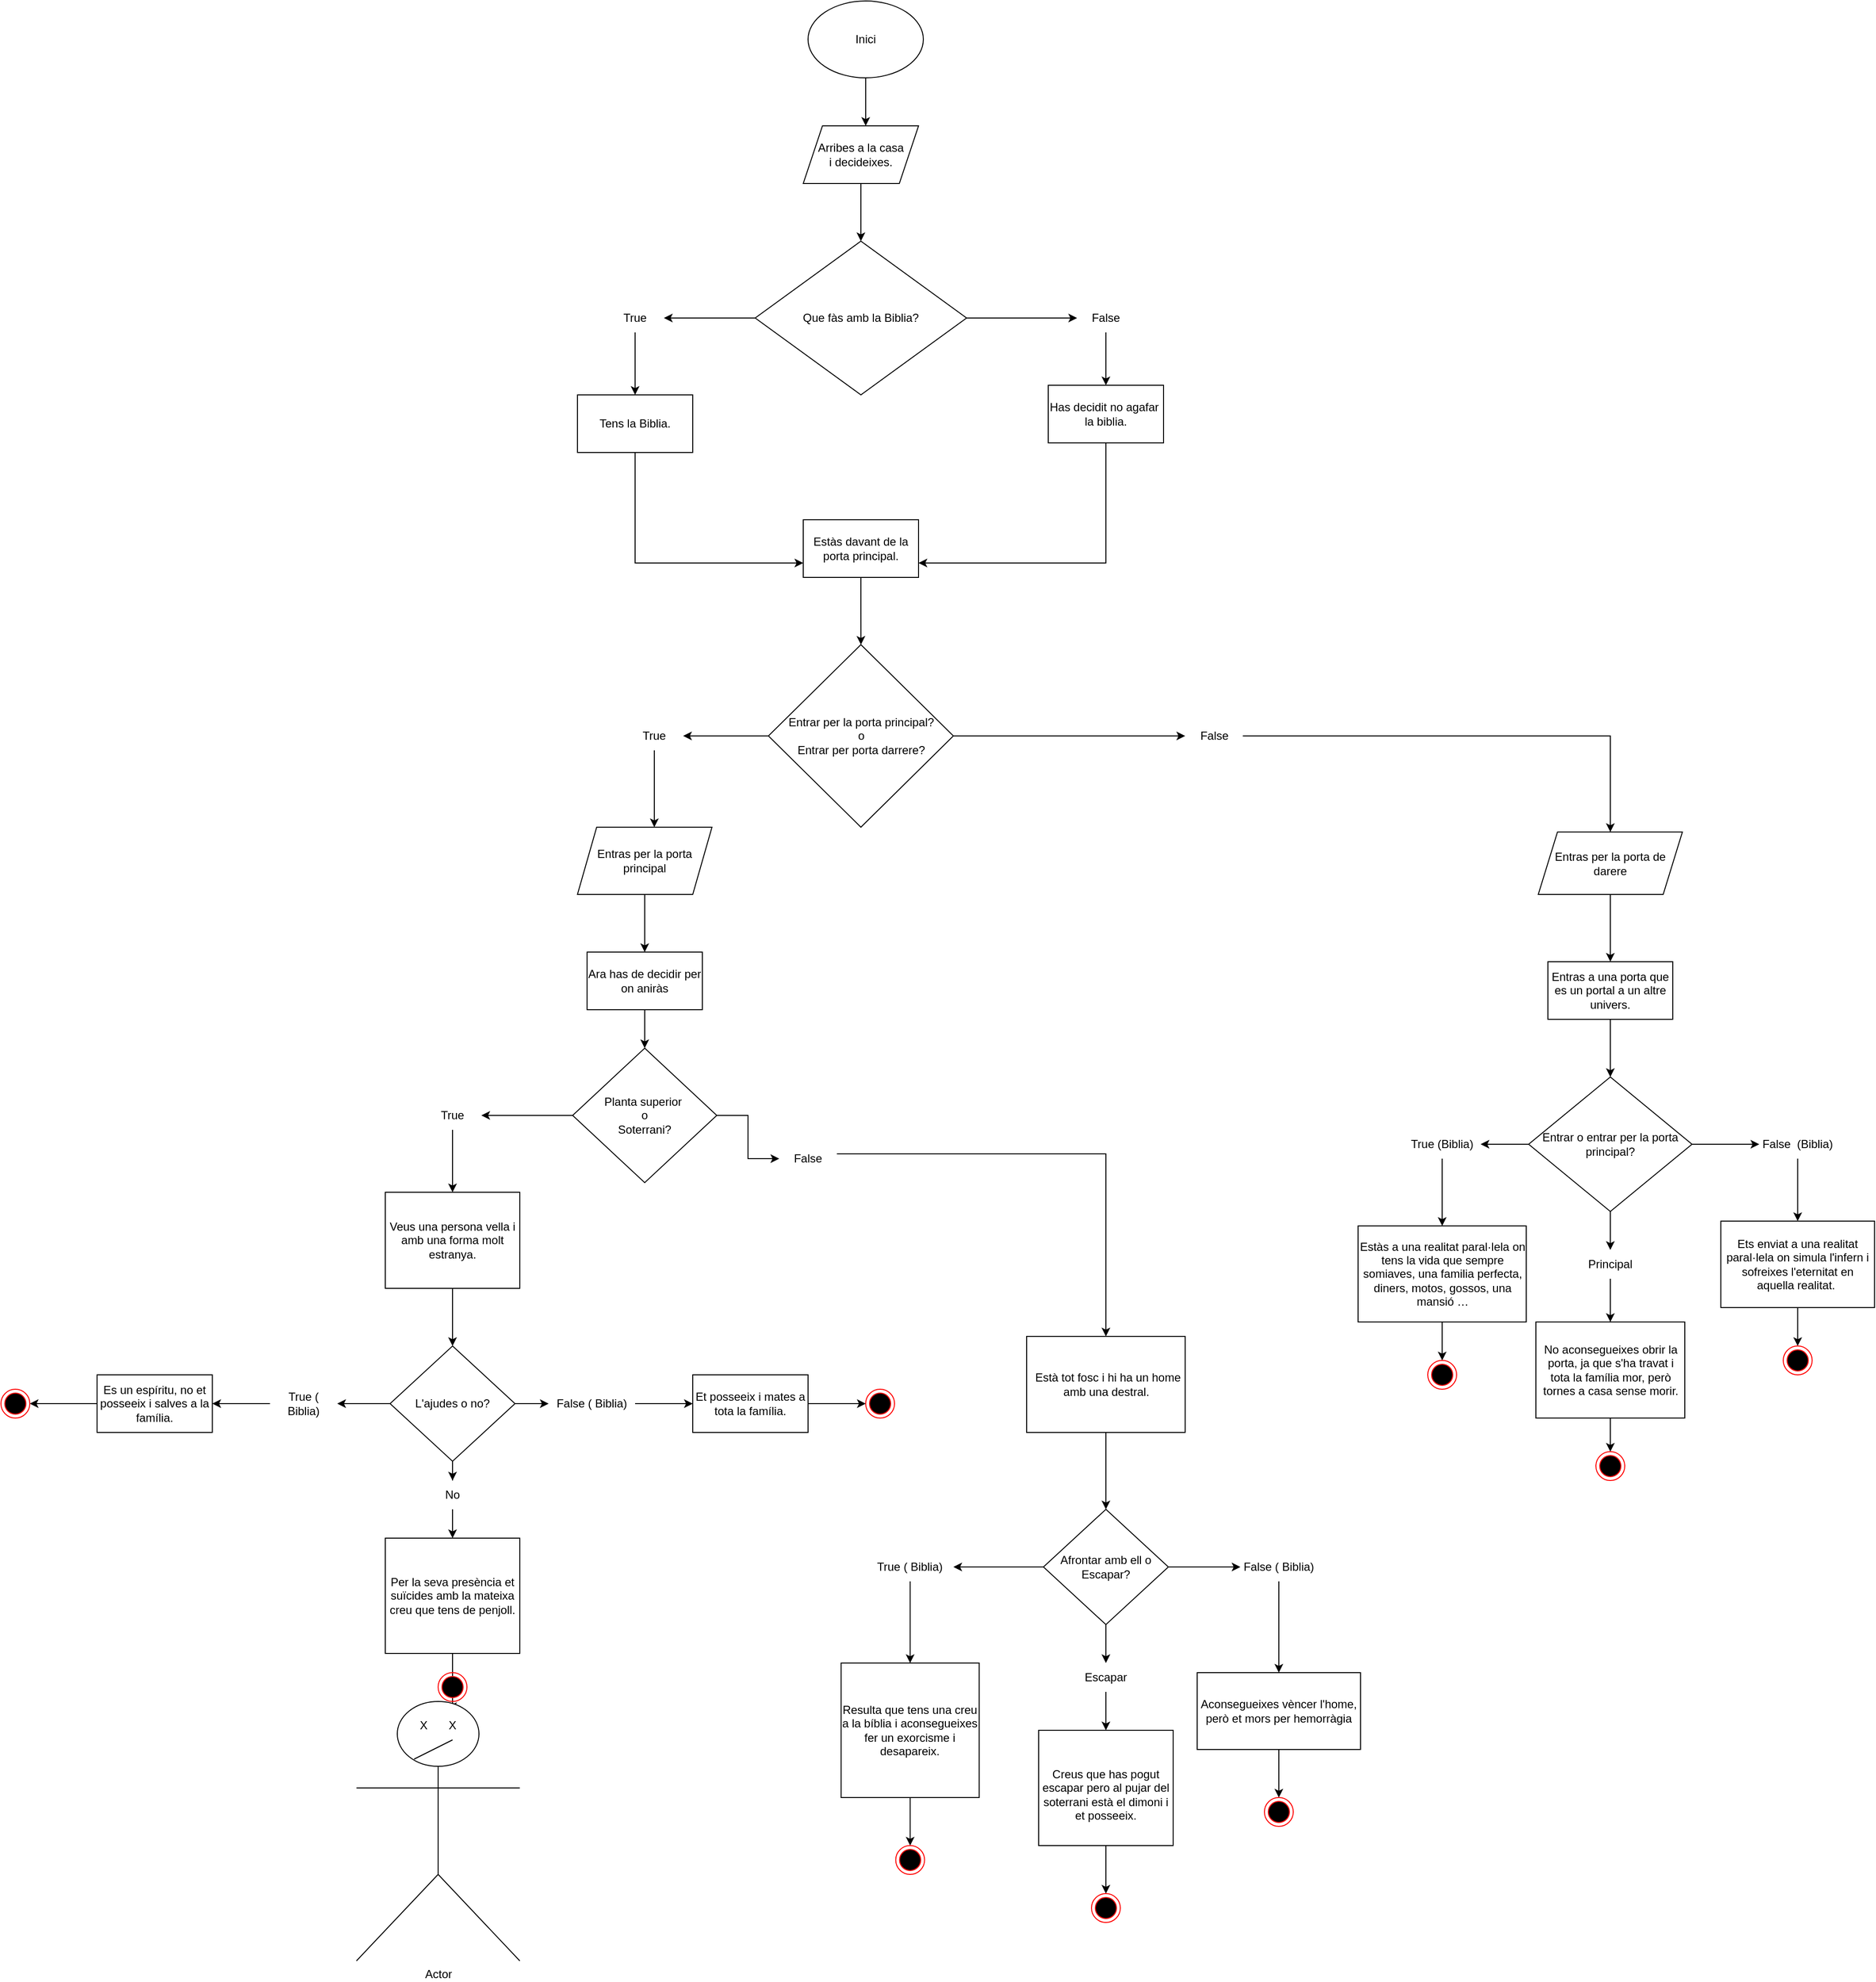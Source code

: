 <mxfile version="28.2.5">
  <diagram name="Página-1" id="mxPpVCN4O8EqxllRH2Cp">
    <mxGraphModel dx="1976" dy="640" grid="1" gridSize="10" guides="1" tooltips="1" connect="1" arrows="1" fold="1" page="0" pageScale="1" pageWidth="827" pageHeight="1169" math="0" shadow="0">
      <root>
        <mxCell id="0" />
        <mxCell id="1" parent="0" />
        <mxCell id="RGcNfcq3NrGdRCZg9mUL-3" value="" style="edgeStyle=orthogonalEdgeStyle;rounded=0;orthogonalLoop=1;jettySize=auto;html=1;" parent="1" source="RGcNfcq3NrGdRCZg9mUL-1" edge="1">
          <mxGeometry relative="1" as="geometry">
            <mxPoint x="350" y="180" as="targetPoint" />
          </mxGeometry>
        </mxCell>
        <mxCell id="RGcNfcq3NrGdRCZg9mUL-1" value="Inici" style="ellipse;whiteSpace=wrap;html=1;" parent="1" vertex="1">
          <mxGeometry x="290" y="50" width="120" height="80" as="geometry" />
        </mxCell>
        <mxCell id="RGcNfcq3NrGdRCZg9mUL-9" style="edgeStyle=orthogonalEdgeStyle;rounded=0;orthogonalLoop=1;jettySize=auto;html=1;exitX=1;exitY=0.5;exitDx=0;exitDy=0;" parent="1" source="RGcNfcq3NrGdRCZg9mUL-4" target="RGcNfcq3NrGdRCZg9mUL-8" edge="1">
          <mxGeometry relative="1" as="geometry" />
        </mxCell>
        <mxCell id="RGcNfcq3NrGdRCZg9mUL-10" style="edgeStyle=orthogonalEdgeStyle;rounded=0;orthogonalLoop=1;jettySize=auto;html=1;exitX=0;exitY=0.5;exitDx=0;exitDy=0;" parent="1" source="RGcNfcq3NrGdRCZg9mUL-4" target="RGcNfcq3NrGdRCZg9mUL-7" edge="1">
          <mxGeometry relative="1" as="geometry" />
        </mxCell>
        <mxCell id="RGcNfcq3NrGdRCZg9mUL-4" value="Que fàs amb la Biblia?" style="rhombus;whiteSpace=wrap;html=1;" parent="1" vertex="1">
          <mxGeometry x="235" y="300" width="220" height="160" as="geometry" />
        </mxCell>
        <mxCell id="RGcNfcq3NrGdRCZg9mUL-6" value="" style="edgeStyle=orthogonalEdgeStyle;rounded=0;orthogonalLoop=1;jettySize=auto;html=1;" parent="1" source="RGcNfcq3NrGdRCZg9mUL-5" target="RGcNfcq3NrGdRCZg9mUL-4" edge="1">
          <mxGeometry relative="1" as="geometry" />
        </mxCell>
        <mxCell id="RGcNfcq3NrGdRCZg9mUL-5" value="Arribes a la casa&lt;div&gt;i decideixes.&lt;/div&gt;" style="shape=parallelogram;perimeter=parallelogramPerimeter;whiteSpace=wrap;html=1;fixedSize=1;" parent="1" vertex="1">
          <mxGeometry x="285" y="180" width="120" height="60" as="geometry" />
        </mxCell>
        <mxCell id="RGcNfcq3NrGdRCZg9mUL-13" value="" style="edgeStyle=orthogonalEdgeStyle;rounded=0;orthogonalLoop=1;jettySize=auto;html=1;" parent="1" source="RGcNfcq3NrGdRCZg9mUL-7" target="RGcNfcq3NrGdRCZg9mUL-12" edge="1">
          <mxGeometry relative="1" as="geometry" />
        </mxCell>
        <mxCell id="RGcNfcq3NrGdRCZg9mUL-7" value="True" style="text;html=1;align=center;verticalAlign=middle;whiteSpace=wrap;rounded=0;" parent="1" vertex="1">
          <mxGeometry x="80" y="365" width="60" height="30" as="geometry" />
        </mxCell>
        <mxCell id="RGcNfcq3NrGdRCZg9mUL-15" value="" style="edgeStyle=orthogonalEdgeStyle;rounded=0;orthogonalLoop=1;jettySize=auto;html=1;" parent="1" source="RGcNfcq3NrGdRCZg9mUL-8" target="RGcNfcq3NrGdRCZg9mUL-14" edge="1">
          <mxGeometry relative="1" as="geometry" />
        </mxCell>
        <mxCell id="RGcNfcq3NrGdRCZg9mUL-8" value="False" style="text;html=1;align=center;verticalAlign=middle;whiteSpace=wrap;rounded=0;" parent="1" vertex="1">
          <mxGeometry x="570" y="365" width="60" height="30" as="geometry" />
        </mxCell>
        <mxCell id="DXvPc6yWmwzxl_TowybC-5" style="edgeStyle=orthogonalEdgeStyle;rounded=0;orthogonalLoop=1;jettySize=auto;html=1;exitX=0.5;exitY=1;exitDx=0;exitDy=0;entryX=0;entryY=0.75;entryDx=0;entryDy=0;" parent="1" source="RGcNfcq3NrGdRCZg9mUL-12" target="DXvPc6yWmwzxl_TowybC-1" edge="1">
          <mxGeometry relative="1" as="geometry" />
        </mxCell>
        <mxCell id="RGcNfcq3NrGdRCZg9mUL-12" value="Tens la Biblia." style="rounded=0;whiteSpace=wrap;html=1;" parent="1" vertex="1">
          <mxGeometry x="50" y="460" width="120" height="60" as="geometry" />
        </mxCell>
        <mxCell id="DXvPc6yWmwzxl_TowybC-6" style="edgeStyle=orthogonalEdgeStyle;rounded=0;orthogonalLoop=1;jettySize=auto;html=1;exitX=0.5;exitY=1;exitDx=0;exitDy=0;entryX=1;entryY=0.75;entryDx=0;entryDy=0;" parent="1" source="RGcNfcq3NrGdRCZg9mUL-14" target="DXvPc6yWmwzxl_TowybC-1" edge="1">
          <mxGeometry relative="1" as="geometry" />
        </mxCell>
        <mxCell id="RGcNfcq3NrGdRCZg9mUL-14" value="Has decidit no agafar&amp;nbsp;&lt;div&gt;la biblia.&lt;/div&gt;" style="rounded=0;whiteSpace=wrap;html=1;" parent="1" vertex="1">
          <mxGeometry x="540" y="450" width="120" height="60" as="geometry" />
        </mxCell>
        <mxCell id="DXvPc6yWmwzxl_TowybC-7" value="" style="edgeStyle=orthogonalEdgeStyle;rounded=0;orthogonalLoop=1;jettySize=auto;html=1;" parent="1" source="DXvPc6yWmwzxl_TowybC-1" target="DXvPc6yWmwzxl_TowybC-4" edge="1">
          <mxGeometry relative="1" as="geometry" />
        </mxCell>
        <mxCell id="DXvPc6yWmwzxl_TowybC-1" value="Estàs davant de la porta principal." style="rounded=0;whiteSpace=wrap;html=1;" parent="1" vertex="1">
          <mxGeometry x="285" y="590" width="120" height="60" as="geometry" />
        </mxCell>
        <mxCell id="DXvPc6yWmwzxl_TowybC-10" value="" style="edgeStyle=orthogonalEdgeStyle;rounded=0;orthogonalLoop=1;jettySize=auto;html=1;" parent="1" source="DXvPc6yWmwzxl_TowybC-4" target="DXvPc6yWmwzxl_TowybC-9" edge="1">
          <mxGeometry relative="1" as="geometry" />
        </mxCell>
        <mxCell id="DXvPc6yWmwzxl_TowybC-11" value="" style="edgeStyle=orthogonalEdgeStyle;rounded=0;orthogonalLoop=1;jettySize=auto;html=1;" parent="1" source="DXvPc6yWmwzxl_TowybC-4" target="DXvPc6yWmwzxl_TowybC-8" edge="1">
          <mxGeometry relative="1" as="geometry" />
        </mxCell>
        <mxCell id="DXvPc6yWmwzxl_TowybC-4" value="Entrar per la porta principal?&lt;div&gt;o&lt;/div&gt;&lt;div&gt;Entrar per porta darrere?&lt;/div&gt;" style="rhombus;whiteSpace=wrap;html=1;" parent="1" vertex="1">
          <mxGeometry x="248.75" y="720" width="192.5" height="190" as="geometry" />
        </mxCell>
        <mxCell id="DXvPc6yWmwzxl_TowybC-13" value="" style="edgeStyle=orthogonalEdgeStyle;rounded=0;orthogonalLoop=1;jettySize=auto;html=1;" parent="1" source="DXvPc6yWmwzxl_TowybC-8" edge="1">
          <mxGeometry relative="1" as="geometry">
            <mxPoint x="130" y="910" as="targetPoint" />
          </mxGeometry>
        </mxCell>
        <mxCell id="DXvPc6yWmwzxl_TowybC-8" value="True" style="text;html=1;align=center;verticalAlign=middle;whiteSpace=wrap;rounded=0;" parent="1" vertex="1">
          <mxGeometry x="100" y="800" width="60" height="30" as="geometry" />
        </mxCell>
        <mxCell id="DXvPc6yWmwzxl_TowybC-17" value="" style="edgeStyle=orthogonalEdgeStyle;rounded=0;orthogonalLoop=1;jettySize=auto;html=1;" parent="1" source="DXvPc6yWmwzxl_TowybC-9" target="DXvPc6yWmwzxl_TowybC-16" edge="1">
          <mxGeometry relative="1" as="geometry" />
        </mxCell>
        <mxCell id="DXvPc6yWmwzxl_TowybC-9" value="False" style="text;html=1;align=center;verticalAlign=middle;whiteSpace=wrap;rounded=0;" parent="1" vertex="1">
          <mxGeometry x="682.5" y="800" width="60" height="30" as="geometry" />
        </mxCell>
        <mxCell id="jPeqhv5qNegoeW0ZLiaF-2" value="" style="edgeStyle=orthogonalEdgeStyle;rounded=0;orthogonalLoop=1;jettySize=auto;html=1;" edge="1" parent="1" source="DXvPc6yWmwzxl_TowybC-15" target="jPeqhv5qNegoeW0ZLiaF-1">
          <mxGeometry relative="1" as="geometry" />
        </mxCell>
        <mxCell id="DXvPc6yWmwzxl_TowybC-15" value="Entras per la porta principal" style="shape=parallelogram;perimeter=parallelogramPerimeter;whiteSpace=wrap;html=1;fixedSize=1;" parent="1" vertex="1">
          <mxGeometry x="50" y="910" width="140" height="70" as="geometry" />
        </mxCell>
        <mxCell id="jPeqhv5qNegoeW0ZLiaF-61" value="" style="edgeStyle=orthogonalEdgeStyle;rounded=0;orthogonalLoop=1;jettySize=auto;html=1;" edge="1" parent="1" source="DXvPc6yWmwzxl_TowybC-16" target="jPeqhv5qNegoeW0ZLiaF-60">
          <mxGeometry relative="1" as="geometry" />
        </mxCell>
        <mxCell id="DXvPc6yWmwzxl_TowybC-16" value="Entras per la porta de darere" style="shape=parallelogram;perimeter=parallelogramPerimeter;whiteSpace=wrap;html=1;fixedSize=1;" parent="1" vertex="1">
          <mxGeometry x="1050" y="915" width="150" height="65" as="geometry" />
        </mxCell>
        <mxCell id="jPeqhv5qNegoeW0ZLiaF-6" value="" style="edgeStyle=orthogonalEdgeStyle;rounded=0;orthogonalLoop=1;jettySize=auto;html=1;" edge="1" parent="1" source="DXvPc6yWmwzxl_TowybC-18" target="jPeqhv5qNegoeW0ZLiaF-4">
          <mxGeometry relative="1" as="geometry" />
        </mxCell>
        <mxCell id="jPeqhv5qNegoeW0ZLiaF-7" value="" style="edgeStyle=orthogonalEdgeStyle;rounded=0;orthogonalLoop=1;jettySize=auto;html=1;" edge="1" parent="1" source="DXvPc6yWmwzxl_TowybC-18" target="jPeqhv5qNegoeW0ZLiaF-5">
          <mxGeometry relative="1" as="geometry" />
        </mxCell>
        <mxCell id="DXvPc6yWmwzxl_TowybC-18" value="Planta superior&amp;nbsp;&lt;div&gt;o&lt;/div&gt;&lt;div&gt;Soterrani?&lt;/div&gt;" style="rhombus;whiteSpace=wrap;html=1;" parent="1" vertex="1">
          <mxGeometry x="45" y="1140" width="150" height="140" as="geometry" />
        </mxCell>
        <mxCell id="jPeqhv5qNegoeW0ZLiaF-3" value="" style="edgeStyle=orthogonalEdgeStyle;rounded=0;orthogonalLoop=1;jettySize=auto;html=1;" edge="1" parent="1" source="jPeqhv5qNegoeW0ZLiaF-1" target="DXvPc6yWmwzxl_TowybC-18">
          <mxGeometry relative="1" as="geometry" />
        </mxCell>
        <mxCell id="jPeqhv5qNegoeW0ZLiaF-1" value="Ara has de decidir per on aniràs" style="rounded=0;whiteSpace=wrap;html=1;" vertex="1" parent="1">
          <mxGeometry x="60" y="1040" width="120" height="60" as="geometry" />
        </mxCell>
        <mxCell id="jPeqhv5qNegoeW0ZLiaF-9" value="" style="edgeStyle=orthogonalEdgeStyle;rounded=0;orthogonalLoop=1;jettySize=auto;html=1;" edge="1" parent="1" source="jPeqhv5qNegoeW0ZLiaF-4" target="jPeqhv5qNegoeW0ZLiaF-8">
          <mxGeometry relative="1" as="geometry" />
        </mxCell>
        <mxCell id="jPeqhv5qNegoeW0ZLiaF-4" value="True" style="text;html=1;align=center;verticalAlign=middle;whiteSpace=wrap;rounded=0;" vertex="1" parent="1">
          <mxGeometry x="-110" y="1195" width="60" height="30" as="geometry" />
        </mxCell>
        <mxCell id="jPeqhv5qNegoeW0ZLiaF-11" value="" style="edgeStyle=orthogonalEdgeStyle;rounded=0;orthogonalLoop=1;jettySize=auto;html=1;" edge="1" parent="1" source="jPeqhv5qNegoeW0ZLiaF-5" target="jPeqhv5qNegoeW0ZLiaF-10">
          <mxGeometry relative="1" as="geometry">
            <Array as="points">
              <mxPoint x="315" y="1250" />
              <mxPoint x="600" y="1250" />
            </Array>
          </mxGeometry>
        </mxCell>
        <mxCell id="jPeqhv5qNegoeW0ZLiaF-5" value="False" style="text;html=1;align=center;verticalAlign=middle;whiteSpace=wrap;rounded=0;" vertex="1" parent="1">
          <mxGeometry x="260" y="1240" width="60" height="30" as="geometry" />
        </mxCell>
        <mxCell id="jPeqhv5qNegoeW0ZLiaF-13" value="" style="edgeStyle=orthogonalEdgeStyle;rounded=0;orthogonalLoop=1;jettySize=auto;html=1;" edge="1" parent="1" source="jPeqhv5qNegoeW0ZLiaF-8">
          <mxGeometry relative="1" as="geometry">
            <mxPoint x="-80" y="1450.0" as="targetPoint" />
          </mxGeometry>
        </mxCell>
        <mxCell id="jPeqhv5qNegoeW0ZLiaF-8" value="&lt;span id=&quot;docs-internal-guid-a667d603-7fff-cb88-b548-8ae45910b912&quot;&gt;&lt;span style=&quot;font-family: Lexend, sans-serif; color: rgb(0, 0, 0); background-color: transparent; font-variant-numeric: normal; font-variant-east-asian: normal; font-variant-alternates: normal; font-variant-position: normal; font-variant-emoji: normal; vertical-align: baseline; white-space-collapse: preserve;&quot;&gt;&lt;font&gt;Veus una persona vella i amb una forma molt estranya.&lt;/font&gt;&lt;/span&gt;&lt;/span&gt;" style="rounded=0;whiteSpace=wrap;html=1;" vertex="1" parent="1">
          <mxGeometry x="-150" y="1290" width="140" height="100" as="geometry" />
        </mxCell>
        <mxCell id="jPeqhv5qNegoeW0ZLiaF-41" value="" style="edgeStyle=orthogonalEdgeStyle;rounded=0;orthogonalLoop=1;jettySize=auto;html=1;" edge="1" parent="1" source="jPeqhv5qNegoeW0ZLiaF-10" target="jPeqhv5qNegoeW0ZLiaF-40">
          <mxGeometry relative="1" as="geometry" />
        </mxCell>
        <mxCell id="jPeqhv5qNegoeW0ZLiaF-10" value="&lt;span id=&quot;docs-internal-guid-a0fb82fe-7fff-4b71-febf-bd9c62ccd539&quot;&gt;&lt;font&gt;&lt;span style=&quot;background-color: transparent; color: light-dark(rgb(153, 0, 255), rgb(255, 150, 255)); font-family: Lexend, sans-serif; white-space-collapse: preserve; font-variant-numeric: normal; font-variant-east-asian: normal; font-variant-alternates: normal; font-variant-position: normal; font-variant-emoji: normal; vertical-align: baseline;&quot;&gt;&amp;nbsp;&lt;/span&gt;&lt;span style=&quot;background-color: transparent; font-family: Lexend, sans-serif; white-space-collapse: preserve; color: rgb(0, 0, 0); font-variant-numeric: normal; font-variant-east-asian: normal; font-variant-alternates: normal; font-variant-position: normal; font-variant-emoji: normal; vertical-align: baseline;&quot;&gt;Està tot fosc i hi ha un home amb una destral.&lt;/span&gt;&lt;/font&gt;&lt;/span&gt;" style="rounded=0;whiteSpace=wrap;html=1;" vertex="1" parent="1">
          <mxGeometry x="517.5" y="1440" width="165" height="100" as="geometry" />
        </mxCell>
        <mxCell id="jPeqhv5qNegoeW0ZLiaF-19" value="" style="edgeStyle=orthogonalEdgeStyle;rounded=0;orthogonalLoop=1;jettySize=auto;html=1;" edge="1" parent="1" source="jPeqhv5qNegoeW0ZLiaF-15" target="jPeqhv5qNegoeW0ZLiaF-16">
          <mxGeometry relative="1" as="geometry" />
        </mxCell>
        <mxCell id="jPeqhv5qNegoeW0ZLiaF-20" value="" style="edgeStyle=orthogonalEdgeStyle;rounded=0;orthogonalLoop=1;jettySize=auto;html=1;" edge="1" parent="1" source="jPeqhv5qNegoeW0ZLiaF-15" target="jPeqhv5qNegoeW0ZLiaF-17">
          <mxGeometry relative="1" as="geometry" />
        </mxCell>
        <mxCell id="jPeqhv5qNegoeW0ZLiaF-21" value="" style="edgeStyle=orthogonalEdgeStyle;rounded=0;orthogonalLoop=1;jettySize=auto;html=1;" edge="1" parent="1" source="jPeqhv5qNegoeW0ZLiaF-15" target="jPeqhv5qNegoeW0ZLiaF-18">
          <mxGeometry relative="1" as="geometry" />
        </mxCell>
        <mxCell id="jPeqhv5qNegoeW0ZLiaF-15" value="L&#39;ajudes o no?" style="rhombus;whiteSpace=wrap;html=1;" vertex="1" parent="1">
          <mxGeometry x="-145" y="1450" width="130" height="120" as="geometry" />
        </mxCell>
        <mxCell id="jPeqhv5qNegoeW0ZLiaF-23" value="" style="edgeStyle=orthogonalEdgeStyle;rounded=0;orthogonalLoop=1;jettySize=auto;html=1;" edge="1" parent="1" source="jPeqhv5qNegoeW0ZLiaF-16" target="jPeqhv5qNegoeW0ZLiaF-22">
          <mxGeometry relative="1" as="geometry" />
        </mxCell>
        <mxCell id="jPeqhv5qNegoeW0ZLiaF-16" value="True ( Biblia)" style="text;html=1;align=center;verticalAlign=middle;whiteSpace=wrap;rounded=0;" vertex="1" parent="1">
          <mxGeometry x="-270" y="1495" width="70" height="30" as="geometry" />
        </mxCell>
        <mxCell id="jPeqhv5qNegoeW0ZLiaF-27" value="" style="edgeStyle=orthogonalEdgeStyle;rounded=0;orthogonalLoop=1;jettySize=auto;html=1;" edge="1" parent="1" source="jPeqhv5qNegoeW0ZLiaF-17" target="jPeqhv5qNegoeW0ZLiaF-26">
          <mxGeometry relative="1" as="geometry" />
        </mxCell>
        <mxCell id="jPeqhv5qNegoeW0ZLiaF-17" value="False ( Biblia)" style="text;html=1;align=center;verticalAlign=middle;whiteSpace=wrap;rounded=0;" vertex="1" parent="1">
          <mxGeometry x="20" y="1495" width="90" height="30" as="geometry" />
        </mxCell>
        <mxCell id="jPeqhv5qNegoeW0ZLiaF-31" value="" style="edgeStyle=orthogonalEdgeStyle;rounded=0;orthogonalLoop=1;jettySize=auto;html=1;" edge="1" parent="1" source="jPeqhv5qNegoeW0ZLiaF-18" target="jPeqhv5qNegoeW0ZLiaF-30">
          <mxGeometry relative="1" as="geometry" />
        </mxCell>
        <mxCell id="jPeqhv5qNegoeW0ZLiaF-18" value="No" style="text;html=1;align=center;verticalAlign=middle;whiteSpace=wrap;rounded=0;" vertex="1" parent="1">
          <mxGeometry x="-110" y="1590" width="60" height="30" as="geometry" />
        </mxCell>
        <mxCell id="jPeqhv5qNegoeW0ZLiaF-25" value="" style="edgeStyle=orthogonalEdgeStyle;rounded=0;orthogonalLoop=1;jettySize=auto;html=1;" edge="1" parent="1" source="jPeqhv5qNegoeW0ZLiaF-22" target="jPeqhv5qNegoeW0ZLiaF-24">
          <mxGeometry relative="1" as="geometry" />
        </mxCell>
        <mxCell id="jPeqhv5qNegoeW0ZLiaF-22" value="&lt;span id=&quot;docs-internal-guid-3df16455-7fff-9014-497a-fb85cc420935&quot;&gt;&lt;span style=&quot;font-family: Lexend, sans-serif; color: rgb(0, 0, 0); background-color: transparent; font-variant-numeric: normal; font-variant-east-asian: normal; font-variant-alternates: normal; font-variant-position: normal; font-variant-emoji: normal; vertical-align: baseline; white-space-collapse: preserve;&quot;&gt;&lt;font&gt;Es un espíritu, no et posseeix i salves a la família.&lt;/font&gt;&lt;/span&gt;&lt;/span&gt;" style="rounded=0;whiteSpace=wrap;html=1;" vertex="1" parent="1">
          <mxGeometry x="-450" y="1480" width="120" height="60" as="geometry" />
        </mxCell>
        <mxCell id="jPeqhv5qNegoeW0ZLiaF-24" value="" style="ellipse;html=1;shape=endState;fillColor=#000000;strokeColor=#ff0000;" vertex="1" parent="1">
          <mxGeometry x="-550" y="1495" width="30" height="30" as="geometry" />
        </mxCell>
        <mxCell id="jPeqhv5qNegoeW0ZLiaF-29" value="" style="edgeStyle=orthogonalEdgeStyle;rounded=0;orthogonalLoop=1;jettySize=auto;html=1;" edge="1" parent="1" source="jPeqhv5qNegoeW0ZLiaF-26" target="jPeqhv5qNegoeW0ZLiaF-28">
          <mxGeometry relative="1" as="geometry" />
        </mxCell>
        <mxCell id="jPeqhv5qNegoeW0ZLiaF-26" value="&lt;span id=&quot;docs-internal-guid-e2081465-7fff-ca8c-366b-b2adb39af182&quot;&gt;&lt;span style=&quot;font-family: Lexend, sans-serif; color: rgb(0, 0, 0); background-color: transparent; font-variant-numeric: normal; font-variant-east-asian: normal; font-variant-alternates: normal; font-variant-position: normal; font-variant-emoji: normal; vertical-align: baseline; white-space-collapse: preserve;&quot;&gt;&lt;font&gt;Et posseeix i mates a tota la família.&lt;/font&gt;&lt;/span&gt;&lt;/span&gt;" style="rounded=0;whiteSpace=wrap;html=1;" vertex="1" parent="1">
          <mxGeometry x="170" y="1480" width="120" height="60" as="geometry" />
        </mxCell>
        <mxCell id="jPeqhv5qNegoeW0ZLiaF-28" value="" style="ellipse;html=1;shape=endState;fillColor=#000000;strokeColor=#ff0000;" vertex="1" parent="1">
          <mxGeometry x="350" y="1495" width="30" height="30" as="geometry" />
        </mxCell>
        <mxCell id="jPeqhv5qNegoeW0ZLiaF-37" value="" style="edgeStyle=orthogonalEdgeStyle;rounded=0;orthogonalLoop=1;jettySize=auto;html=1;" edge="1" parent="1" source="jPeqhv5qNegoeW0ZLiaF-30" target="jPeqhv5qNegoeW0ZLiaF-35">
          <mxGeometry relative="1" as="geometry" />
        </mxCell>
        <mxCell id="jPeqhv5qNegoeW0ZLiaF-30" value="&lt;span id=&quot;docs-internal-guid-d4382807-7fff-f198-7c8b-2f79f51b0eff&quot;&gt;&lt;span style=&quot;font-family: Lexend, sans-serif; color: rgb(0, 0, 0); background-color: transparent; font-variant-numeric: normal; font-variant-east-asian: normal; font-variant-alternates: normal; font-variant-position: normal; font-variant-emoji: normal; vertical-align: baseline; white-space-collapse: preserve;&quot;&gt;&lt;font&gt;Per la seva presència et suïcides amb la mateixa creu que tens de penjoll.&lt;/font&gt;&lt;/span&gt;&lt;/span&gt;" style="rounded=0;whiteSpace=wrap;html=1;" vertex="1" parent="1">
          <mxGeometry x="-150" y="1650" width="140" height="120" as="geometry" />
        </mxCell>
        <mxCell id="jPeqhv5qNegoeW0ZLiaF-32" value="Actor" style="shape=umlActor;verticalLabelPosition=bottom;verticalAlign=top;html=1;outlineConnect=0;" vertex="1" parent="1">
          <mxGeometry x="-180" y="1820" width="170" height="270" as="geometry" />
        </mxCell>
        <mxCell id="jPeqhv5qNegoeW0ZLiaF-33" value="X" style="text;html=1;align=center;verticalAlign=middle;whiteSpace=wrap;rounded=0;" vertex="1" parent="1">
          <mxGeometry x="-140" y="1830" width="60" height="30" as="geometry" />
        </mxCell>
        <mxCell id="jPeqhv5qNegoeW0ZLiaF-35" value="X" style="text;html=1;align=center;verticalAlign=middle;whiteSpace=wrap;rounded=0;" vertex="1" parent="1">
          <mxGeometry x="-110" y="1830" width="60" height="30" as="geometry" />
        </mxCell>
        <mxCell id="jPeqhv5qNegoeW0ZLiaF-36" value="" style="endArrow=none;html=1;rounded=0;entryX=0.5;entryY=1;entryDx=0;entryDy=0;" edge="1" parent="1" target="jPeqhv5qNegoeW0ZLiaF-35">
          <mxGeometry width="50" height="50" relative="1" as="geometry">
            <mxPoint x="-120" y="1880" as="sourcePoint" />
            <mxPoint x="-70" y="1830" as="targetPoint" />
          </mxGeometry>
        </mxCell>
        <mxCell id="jPeqhv5qNegoeW0ZLiaF-38" value="" style="ellipse;html=1;shape=endState;fillColor=#000000;strokeColor=#ff0000;" vertex="1" parent="1">
          <mxGeometry x="-95" y="1790" width="30" height="30" as="geometry" />
        </mxCell>
        <mxCell id="jPeqhv5qNegoeW0ZLiaF-44" value="" style="edgeStyle=orthogonalEdgeStyle;rounded=0;orthogonalLoop=1;jettySize=auto;html=1;" edge="1" parent="1" source="jPeqhv5qNegoeW0ZLiaF-40" target="jPeqhv5qNegoeW0ZLiaF-42">
          <mxGeometry relative="1" as="geometry" />
        </mxCell>
        <mxCell id="jPeqhv5qNegoeW0ZLiaF-45" value="" style="edgeStyle=orthogonalEdgeStyle;rounded=0;orthogonalLoop=1;jettySize=auto;html=1;" edge="1" parent="1" source="jPeqhv5qNegoeW0ZLiaF-40" target="jPeqhv5qNegoeW0ZLiaF-43">
          <mxGeometry relative="1" as="geometry" />
        </mxCell>
        <mxCell id="jPeqhv5qNegoeW0ZLiaF-47" value="" style="edgeStyle=orthogonalEdgeStyle;rounded=0;orthogonalLoop=1;jettySize=auto;html=1;" edge="1" parent="1" source="jPeqhv5qNegoeW0ZLiaF-40" target="jPeqhv5qNegoeW0ZLiaF-46">
          <mxGeometry relative="1" as="geometry" />
        </mxCell>
        <mxCell id="jPeqhv5qNegoeW0ZLiaF-40" value="Afrontar amb ell o&lt;div&gt;Escapar?&lt;/div&gt;" style="rhombus;whiteSpace=wrap;html=1;" vertex="1" parent="1">
          <mxGeometry x="535" y="1620" width="130" height="120" as="geometry" />
        </mxCell>
        <mxCell id="jPeqhv5qNegoeW0ZLiaF-49" value="" style="edgeStyle=orthogonalEdgeStyle;rounded=0;orthogonalLoop=1;jettySize=auto;html=1;" edge="1" parent="1" source="jPeqhv5qNegoeW0ZLiaF-42" target="jPeqhv5qNegoeW0ZLiaF-48">
          <mxGeometry relative="1" as="geometry" />
        </mxCell>
        <mxCell id="jPeqhv5qNegoeW0ZLiaF-42" value="True ( Biblia)" style="text;html=1;align=center;verticalAlign=middle;whiteSpace=wrap;rounded=0;" vertex="1" parent="1">
          <mxGeometry x="351.25" y="1665" width="90" height="30" as="geometry" />
        </mxCell>
        <mxCell id="jPeqhv5qNegoeW0ZLiaF-53" value="" style="edgeStyle=orthogonalEdgeStyle;rounded=0;orthogonalLoop=1;jettySize=auto;html=1;" edge="1" parent="1" source="jPeqhv5qNegoeW0ZLiaF-43" target="jPeqhv5qNegoeW0ZLiaF-52">
          <mxGeometry relative="1" as="geometry" />
        </mxCell>
        <mxCell id="jPeqhv5qNegoeW0ZLiaF-43" value="False ( Biblia)" style="text;html=1;align=center;verticalAlign=middle;whiteSpace=wrap;rounded=0;" vertex="1" parent="1">
          <mxGeometry x="740" y="1665" width="80" height="30" as="geometry" />
        </mxCell>
        <mxCell id="jPeqhv5qNegoeW0ZLiaF-51" value="" style="edgeStyle=orthogonalEdgeStyle;rounded=0;orthogonalLoop=1;jettySize=auto;html=1;" edge="1" parent="1" source="jPeqhv5qNegoeW0ZLiaF-46" target="jPeqhv5qNegoeW0ZLiaF-50">
          <mxGeometry relative="1" as="geometry" />
        </mxCell>
        <mxCell id="jPeqhv5qNegoeW0ZLiaF-46" value="Escapar" style="text;html=1;align=center;verticalAlign=middle;whiteSpace=wrap;rounded=0;" vertex="1" parent="1">
          <mxGeometry x="570" y="1780" width="60" height="30" as="geometry" />
        </mxCell>
        <mxCell id="jPeqhv5qNegoeW0ZLiaF-57" value="" style="edgeStyle=orthogonalEdgeStyle;rounded=0;orthogonalLoop=1;jettySize=auto;html=1;" edge="1" parent="1" source="jPeqhv5qNegoeW0ZLiaF-48" target="jPeqhv5qNegoeW0ZLiaF-54">
          <mxGeometry relative="1" as="geometry" />
        </mxCell>
        <mxCell id="jPeqhv5qNegoeW0ZLiaF-48" value="&lt;span id=&quot;docs-internal-guid-ce0507f7-7fff-e098-4523-0feaf7527268&quot;&gt;&lt;span style=&quot;font-family: Lexend, sans-serif; color: rgb(0, 0, 0); background-color: transparent; font-variant-numeric: normal; font-variant-east-asian: normal; font-variant-alternates: normal; font-variant-position: normal; font-variant-emoji: normal; vertical-align: baseline; white-space-collapse: preserve;&quot;&gt;&lt;font&gt;Resulta que tens una creu a la bíblia i aconsegueixes fer un exorcisme i desapareix.&lt;/font&gt;&lt;/span&gt;&lt;/span&gt;" style="rounded=0;whiteSpace=wrap;html=1;" vertex="1" parent="1">
          <mxGeometry x="324.38" y="1780" width="143.75" height="140" as="geometry" />
        </mxCell>
        <mxCell id="jPeqhv5qNegoeW0ZLiaF-58" value="" style="edgeStyle=orthogonalEdgeStyle;rounded=0;orthogonalLoop=1;jettySize=auto;html=1;" edge="1" parent="1" source="jPeqhv5qNegoeW0ZLiaF-50" target="jPeqhv5qNegoeW0ZLiaF-55">
          <mxGeometry relative="1" as="geometry" />
        </mxCell>
        <mxCell id="jPeqhv5qNegoeW0ZLiaF-50" value="&lt;br&gt;&lt;font&gt;&lt;b id=&quot;docs-internal-guid-9e836198-7fff-a972-4cde-1a9355225955&quot; style=&quot;font-weight:normal;&quot;&gt;&lt;span style=&quot;font-family: Lexend, sans-serif; color: rgb(0, 0, 0); background-color: transparent; font-weight: 400; font-style: normal; font-variant: normal; text-decoration: none; vertical-align: baseline; white-space: pre-wrap;&quot;&gt;Creus que has pogut escapar pero al pujar del soterrani està el dimoni i et posseeix.&lt;/span&gt;&lt;/b&gt;&lt;br&gt;&lt;/font&gt;" style="rounded=0;whiteSpace=wrap;html=1;" vertex="1" parent="1">
          <mxGeometry x="530" y="1850" width="140" height="120" as="geometry" />
        </mxCell>
        <mxCell id="jPeqhv5qNegoeW0ZLiaF-59" value="" style="edgeStyle=orthogonalEdgeStyle;rounded=0;orthogonalLoop=1;jettySize=auto;html=1;" edge="1" parent="1" source="jPeqhv5qNegoeW0ZLiaF-52" target="jPeqhv5qNegoeW0ZLiaF-56">
          <mxGeometry relative="1" as="geometry" />
        </mxCell>
        <mxCell id="jPeqhv5qNegoeW0ZLiaF-52" value="&lt;span id=&quot;docs-internal-guid-c5dea7cc-7fff-2581-3bd4-0741d0224904&quot;&gt;&lt;span style=&quot;font-family: Lexend, sans-serif; color: rgb(0, 0, 0); background-color: transparent; font-variant-numeric: normal; font-variant-east-asian: normal; font-variant-alternates: normal; font-variant-position: normal; font-variant-emoji: normal; vertical-align: baseline; white-space-collapse: preserve;&quot;&gt;&lt;font&gt;Aconsegueixes vèncer l&#39;home, però et mors per hemorràgia&lt;/font&gt;&lt;/span&gt;&lt;/span&gt;" style="rounded=0;whiteSpace=wrap;html=1;" vertex="1" parent="1">
          <mxGeometry x="695" y="1790" width="170" height="80" as="geometry" />
        </mxCell>
        <mxCell id="jPeqhv5qNegoeW0ZLiaF-54" value="" style="ellipse;html=1;shape=endState;fillColor=#000000;strokeColor=#ff0000;" vertex="1" parent="1">
          <mxGeometry x="381.26" y="1970" width="30" height="30" as="geometry" />
        </mxCell>
        <mxCell id="jPeqhv5qNegoeW0ZLiaF-55" value="" style="ellipse;html=1;shape=endState;fillColor=#000000;strokeColor=#ff0000;" vertex="1" parent="1">
          <mxGeometry x="585" y="2020" width="30" height="30" as="geometry" />
        </mxCell>
        <mxCell id="jPeqhv5qNegoeW0ZLiaF-56" value="" style="ellipse;html=1;shape=endState;fillColor=#000000;strokeColor=#ff0000;" vertex="1" parent="1">
          <mxGeometry x="765" y="1920" width="30" height="30" as="geometry" />
        </mxCell>
        <mxCell id="jPeqhv5qNegoeW0ZLiaF-63" value="" style="edgeStyle=orthogonalEdgeStyle;rounded=0;orthogonalLoop=1;jettySize=auto;html=1;" edge="1" parent="1" source="jPeqhv5qNegoeW0ZLiaF-60" target="jPeqhv5qNegoeW0ZLiaF-62">
          <mxGeometry relative="1" as="geometry" />
        </mxCell>
        <mxCell id="jPeqhv5qNegoeW0ZLiaF-60" value="Entras a una porta que es un portal a un altre univers." style="rounded=0;whiteSpace=wrap;html=1;" vertex="1" parent="1">
          <mxGeometry x="1060" y="1050" width="130" height="60" as="geometry" />
        </mxCell>
        <mxCell id="jPeqhv5qNegoeW0ZLiaF-68" value="" style="edgeStyle=orthogonalEdgeStyle;rounded=0;orthogonalLoop=1;jettySize=auto;html=1;" edge="1" parent="1" source="jPeqhv5qNegoeW0ZLiaF-62" target="jPeqhv5qNegoeW0ZLiaF-65">
          <mxGeometry relative="1" as="geometry" />
        </mxCell>
        <mxCell id="jPeqhv5qNegoeW0ZLiaF-69" value="" style="edgeStyle=orthogonalEdgeStyle;rounded=0;orthogonalLoop=1;jettySize=auto;html=1;" edge="1" parent="1" source="jPeqhv5qNegoeW0ZLiaF-62" target="jPeqhv5qNegoeW0ZLiaF-66">
          <mxGeometry relative="1" as="geometry" />
        </mxCell>
        <mxCell id="jPeqhv5qNegoeW0ZLiaF-70" value="" style="edgeStyle=orthogonalEdgeStyle;rounded=0;orthogonalLoop=1;jettySize=auto;html=1;" edge="1" parent="1" source="jPeqhv5qNegoeW0ZLiaF-62" target="jPeqhv5qNegoeW0ZLiaF-67">
          <mxGeometry relative="1" as="geometry" />
        </mxCell>
        <mxCell id="jPeqhv5qNegoeW0ZLiaF-62" value="Entrar o entrar per la porta principal?" style="rhombus;whiteSpace=wrap;html=1;" vertex="1" parent="1">
          <mxGeometry x="1040" y="1170" width="170" height="140" as="geometry" />
        </mxCell>
        <mxCell id="jPeqhv5qNegoeW0ZLiaF-72" value="" style="edgeStyle=orthogonalEdgeStyle;rounded=0;orthogonalLoop=1;jettySize=auto;html=1;" edge="1" parent="1" source="jPeqhv5qNegoeW0ZLiaF-65" target="jPeqhv5qNegoeW0ZLiaF-71">
          <mxGeometry relative="1" as="geometry" />
        </mxCell>
        <mxCell id="jPeqhv5qNegoeW0ZLiaF-65" value="True (Biblia)" style="text;html=1;align=center;verticalAlign=middle;whiteSpace=wrap;rounded=0;" vertex="1" parent="1">
          <mxGeometry x="910" y="1225" width="80" height="30" as="geometry" />
        </mxCell>
        <mxCell id="jPeqhv5qNegoeW0ZLiaF-76" value="" style="edgeStyle=orthogonalEdgeStyle;rounded=0;orthogonalLoop=1;jettySize=auto;html=1;" edge="1" parent="1" source="jPeqhv5qNegoeW0ZLiaF-66" target="jPeqhv5qNegoeW0ZLiaF-75">
          <mxGeometry relative="1" as="geometry" />
        </mxCell>
        <mxCell id="jPeqhv5qNegoeW0ZLiaF-66" value="False&amp;nbsp; (Biblia)" style="text;html=1;align=center;verticalAlign=middle;whiteSpace=wrap;rounded=0;" vertex="1" parent="1">
          <mxGeometry x="1280" y="1225" width="80" height="30" as="geometry" />
        </mxCell>
        <mxCell id="jPeqhv5qNegoeW0ZLiaF-74" value="" style="edgeStyle=orthogonalEdgeStyle;rounded=0;orthogonalLoop=1;jettySize=auto;html=1;" edge="1" parent="1" source="jPeqhv5qNegoeW0ZLiaF-67" target="jPeqhv5qNegoeW0ZLiaF-73">
          <mxGeometry relative="1" as="geometry" />
        </mxCell>
        <mxCell id="jPeqhv5qNegoeW0ZLiaF-67" value="Principal" style="text;html=1;align=center;verticalAlign=middle;whiteSpace=wrap;rounded=0;" vertex="1" parent="1">
          <mxGeometry x="1095" y="1350" width="60" height="30" as="geometry" />
        </mxCell>
        <mxCell id="jPeqhv5qNegoeW0ZLiaF-80" value="" style="edgeStyle=orthogonalEdgeStyle;rounded=0;orthogonalLoop=1;jettySize=auto;html=1;" edge="1" parent="1" source="jPeqhv5qNegoeW0ZLiaF-71" target="jPeqhv5qNegoeW0ZLiaF-79">
          <mxGeometry relative="1" as="geometry" />
        </mxCell>
        <mxCell id="jPeqhv5qNegoeW0ZLiaF-71" value="&lt;span id=&quot;docs-internal-guid-1f5df759-7fff-9422-e994-41cd515efeda&quot;&gt;&lt;span style=&quot;font-family: Lexend, sans-serif; color: rgb(0, 0, 0); background-color: transparent; font-variant-numeric: normal; font-variant-east-asian: normal; font-variant-alternates: normal; font-variant-position: normal; font-variant-emoji: normal; vertical-align: baseline; white-space-collapse: preserve;&quot;&gt;&lt;font&gt;Estàs a una realitat paral·lela on tens la vida que sempre somiaves, una familia perfecta, diners, motos, gossos, una mansió …&lt;/font&gt;&lt;/span&gt;&lt;/span&gt;" style="rounded=0;whiteSpace=wrap;html=1;" vertex="1" parent="1">
          <mxGeometry x="862.5" y="1325" width="175" height="100" as="geometry" />
        </mxCell>
        <mxCell id="jPeqhv5qNegoeW0ZLiaF-82" value="" style="edgeStyle=orthogonalEdgeStyle;rounded=0;orthogonalLoop=1;jettySize=auto;html=1;" edge="1" parent="1" source="jPeqhv5qNegoeW0ZLiaF-73" target="jPeqhv5qNegoeW0ZLiaF-77">
          <mxGeometry relative="1" as="geometry" />
        </mxCell>
        <mxCell id="jPeqhv5qNegoeW0ZLiaF-73" value="&lt;span id=&quot;docs-internal-guid-eeb3872c-7fff-ef1d-5b65-f9d7836cad64&quot;&gt;&lt;span style=&quot;font-family: Lexend, sans-serif; color: rgb(0, 0, 0); background-color: transparent; font-variant-numeric: normal; font-variant-east-asian: normal; font-variant-alternates: normal; font-variant-position: normal; font-variant-emoji: normal; vertical-align: baseline; white-space-collapse: preserve;&quot;&gt;&lt;font&gt;No aconsegueixes obrir la porta, ja que s&#39;ha travat i tota la família mor, però tornes a casa sense morir.&lt;/font&gt;&lt;/span&gt;&lt;/span&gt;" style="rounded=0;whiteSpace=wrap;html=1;" vertex="1" parent="1">
          <mxGeometry x="1047.5" y="1425" width="155" height="100" as="geometry" />
        </mxCell>
        <mxCell id="jPeqhv5qNegoeW0ZLiaF-81" value="" style="edgeStyle=orthogonalEdgeStyle;rounded=0;orthogonalLoop=1;jettySize=auto;html=1;" edge="1" parent="1" source="jPeqhv5qNegoeW0ZLiaF-75" target="jPeqhv5qNegoeW0ZLiaF-78">
          <mxGeometry relative="1" as="geometry" />
        </mxCell>
        <mxCell id="jPeqhv5qNegoeW0ZLiaF-75" value="&lt;span id=&quot;docs-internal-guid-09ad0916-7fff-2d83-ffab-48ac059d825e&quot;&gt;&lt;span style=&quot;font-family: Lexend, sans-serif; color: rgb(0, 0, 0); background-color: transparent; font-variant-numeric: normal; font-variant-east-asian: normal; font-variant-alternates: normal; font-variant-position: normal; font-variant-emoji: normal; vertical-align: baseline; white-space-collapse: preserve;&quot;&gt;&lt;font&gt;Ets enviat a una realitat paral·lela on simula l&#39;infern i sofreixes l&#39;eternitat en aquella realitat. &lt;/font&gt;&lt;/span&gt;&lt;/span&gt;" style="rounded=0;whiteSpace=wrap;html=1;" vertex="1" parent="1">
          <mxGeometry x="1240" y="1320" width="160" height="90" as="geometry" />
        </mxCell>
        <mxCell id="jPeqhv5qNegoeW0ZLiaF-77" value="" style="ellipse;html=1;shape=endState;fillColor=#000000;strokeColor=#ff0000;" vertex="1" parent="1">
          <mxGeometry x="1110" y="1560" width="30" height="30" as="geometry" />
        </mxCell>
        <mxCell id="jPeqhv5qNegoeW0ZLiaF-78" value="" style="ellipse;html=1;shape=endState;fillColor=#000000;strokeColor=#ff0000;" vertex="1" parent="1">
          <mxGeometry x="1305" y="1450" width="30" height="30" as="geometry" />
        </mxCell>
        <mxCell id="jPeqhv5qNegoeW0ZLiaF-79" value="" style="ellipse;html=1;shape=endState;fillColor=#000000;strokeColor=#ff0000;" vertex="1" parent="1">
          <mxGeometry x="935" y="1465" width="30" height="30" as="geometry" />
        </mxCell>
      </root>
    </mxGraphModel>
  </diagram>
</mxfile>
